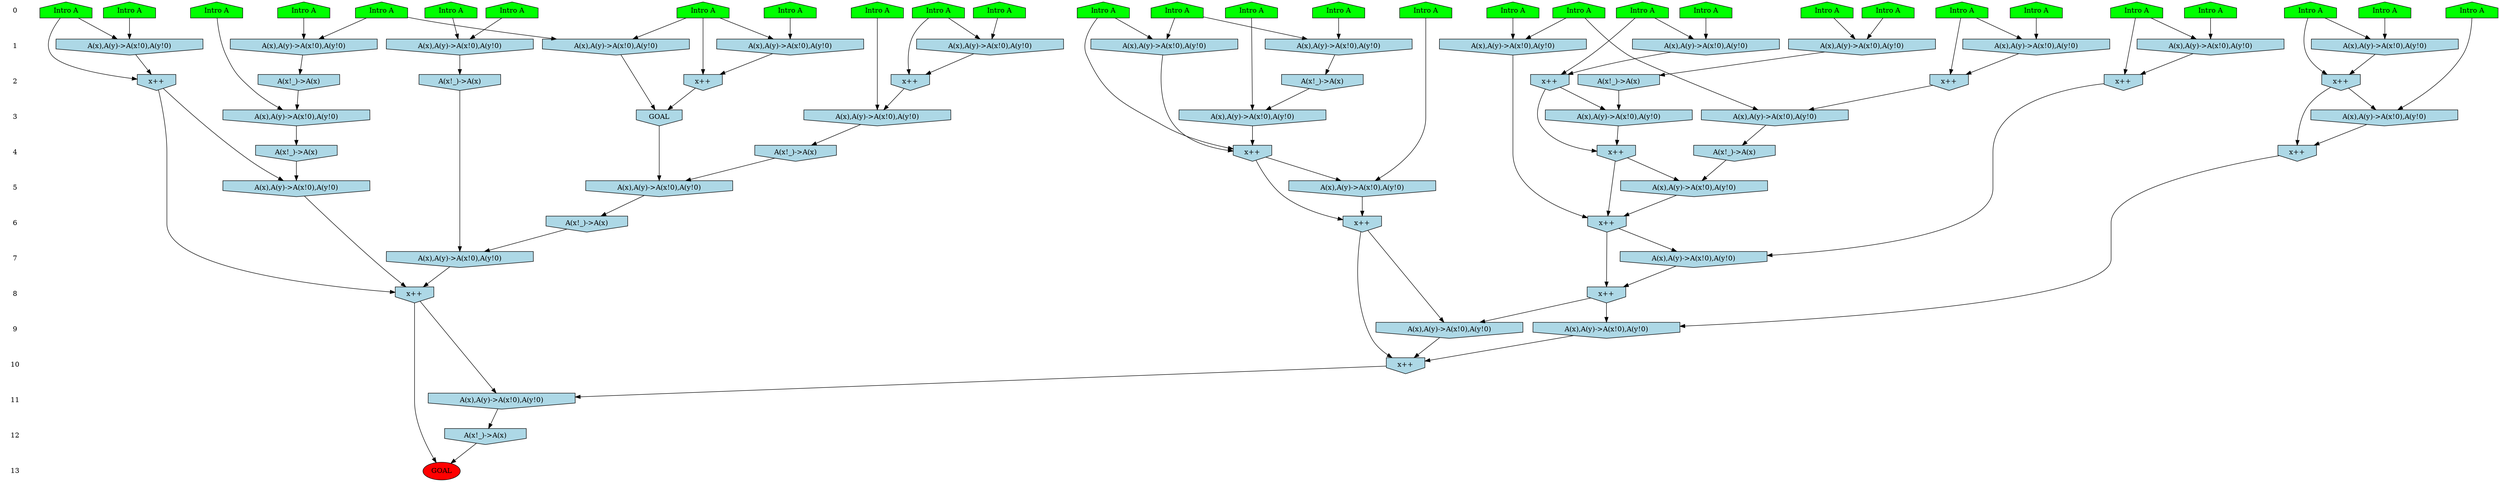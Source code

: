 /* Compression of 1 causal flows obtained in average at 2.887507E+00 t.u */
/* Compressed causal flows were: [917] */
digraph G{
 ranksep=.5 ; 
{ rank = same ; "0" [shape=plaintext] ; node_1 [label ="Intro A", shape=house, style=filled, fillcolor=green] ;
node_2 [label ="Intro A", shape=house, style=filled, fillcolor=green] ;
node_3 [label ="Intro A", shape=house, style=filled, fillcolor=green] ;
node_4 [label ="Intro A", shape=house, style=filled, fillcolor=green] ;
node_5 [label ="Intro A", shape=house, style=filled, fillcolor=green] ;
node_6 [label ="Intro A", shape=house, style=filled, fillcolor=green] ;
node_7 [label ="Intro A", shape=house, style=filled, fillcolor=green] ;
node_8 [label ="Intro A", shape=house, style=filled, fillcolor=green] ;
node_9 [label ="Intro A", shape=house, style=filled, fillcolor=green] ;
node_10 [label ="Intro A", shape=house, style=filled, fillcolor=green] ;
node_11 [label ="Intro A", shape=house, style=filled, fillcolor=green] ;
node_12 [label ="Intro A", shape=house, style=filled, fillcolor=green] ;
node_13 [label ="Intro A", shape=house, style=filled, fillcolor=green] ;
node_14 [label ="Intro A", shape=house, style=filled, fillcolor=green] ;
node_15 [label ="Intro A", shape=house, style=filled, fillcolor=green] ;
node_16 [label ="Intro A", shape=house, style=filled, fillcolor=green] ;
node_17 [label ="Intro A", shape=house, style=filled, fillcolor=green] ;
node_18 [label ="Intro A", shape=house, style=filled, fillcolor=green] ;
node_19 [label ="Intro A", shape=house, style=filled, fillcolor=green] ;
node_20 [label ="Intro A", shape=house, style=filled, fillcolor=green] ;
node_21 [label ="Intro A", shape=house, style=filled, fillcolor=green] ;
node_22 [label ="Intro A", shape=house, style=filled, fillcolor=green] ;
node_23 [label ="Intro A", shape=house, style=filled, fillcolor=green] ;
node_24 [label ="Intro A", shape=house, style=filled, fillcolor=green] ;
node_25 [label ="Intro A", shape=house, style=filled, fillcolor=green] ;
node_26 [label ="Intro A", shape=house, style=filled, fillcolor=green] ;
node_27 [label ="Intro A", shape=house, style=filled, fillcolor=green] ;
node_28 [label ="Intro A", shape=house, style=filled, fillcolor=green] ;
node_29 [label ="Intro A", shape=house, style=filled, fillcolor=green] ;
node_30 [label ="Intro A", shape=house, style=filled, fillcolor=green] ;
}
{ rank = same ; "1" [shape=plaintext] ; node_31 [label="A(x),A(y)->A(x!0),A(y!0)", shape=invhouse, style=filled, fillcolor = lightblue] ;
node_32 [label="A(x),A(y)->A(x!0),A(y!0)", shape=invhouse, style=filled, fillcolor = lightblue] ;
node_33 [label="A(x),A(y)->A(x!0),A(y!0)", shape=invhouse, style=filled, fillcolor = lightblue] ;
node_34 [label="A(x),A(y)->A(x!0),A(y!0)", shape=invhouse, style=filled, fillcolor = lightblue] ;
node_35 [label="A(x),A(y)->A(x!0),A(y!0)", shape=invhouse, style=filled, fillcolor = lightblue] ;
node_38 [label="A(x),A(y)->A(x!0),A(y!0)", shape=invhouse, style=filled, fillcolor = lightblue] ;
node_40 [label="A(x),A(y)->A(x!0),A(y!0)", shape=invhouse, style=filled, fillcolor = lightblue] ;
node_41 [label="A(x),A(y)->A(x!0),A(y!0)", shape=invhouse, style=filled, fillcolor = lightblue] ;
node_42 [label="A(x),A(y)->A(x!0),A(y!0)", shape=invhouse, style=filled, fillcolor = lightblue] ;
node_46 [label="A(x),A(y)->A(x!0),A(y!0)", shape=invhouse, style=filled, fillcolor = lightblue] ;
node_47 [label="A(x),A(y)->A(x!0),A(y!0)", shape=invhouse, style=filled, fillcolor = lightblue] ;
node_52 [label="A(x),A(y)->A(x!0),A(y!0)", shape=invhouse, style=filled, fillcolor = lightblue] ;
node_54 [label="A(x),A(y)->A(x!0),A(y!0)", shape=invhouse, style=filled, fillcolor = lightblue] ;
node_67 [label="A(x),A(y)->A(x!0),A(y!0)", shape=invhouse, style=filled, fillcolor = lightblue] ;
}
{ rank = same ; "2" [shape=plaintext] ; node_36 [label="x++", shape=invhouse, style=filled, fillcolor = lightblue] ;
node_37 [label="A(x!_)->A(x)", shape=invhouse, style=filled, fillcolor = lightblue] ;
node_39 [label="A(x!_)->A(x)", shape=invhouse, style=filled, fillcolor = lightblue] ;
node_43 [label="x++", shape=invhouse, style=filled, fillcolor = lightblue] ;
node_48 [label="x++", shape=invhouse, style=filled, fillcolor = lightblue] ;
node_49 [label="x++", shape=invhouse, style=filled, fillcolor = lightblue] ;
node_50 [label="A(x!_)->A(x)", shape=invhouse, style=filled, fillcolor = lightblue] ;
node_53 [label="x++", shape=invhouse, style=filled, fillcolor = lightblue] ;
node_58 [label="x++", shape=invhouse, style=filled, fillcolor = lightblue] ;
node_72 [label="x++", shape=invhouse, style=filled, fillcolor = lightblue] ;
node_78 [label="A(x!_)->A(x)", shape=invhouse, style=filled, fillcolor = lightblue] ;
}
{ rank = same ; "3" [shape=plaintext] ; node_44 [label="A(x),A(y)->A(x!0),A(y!0)", shape=invhouse, style=filled, fillcolor = lightblue] ;
node_45 [label="A(x),A(y)->A(x!0),A(y!0)", shape=invhouse, style=filled, fillcolor = lightblue] ;
node_51 [label="A(x),A(y)->A(x!0),A(y!0)", shape=invhouse, style=filled, fillcolor = lightblue] ;
node_55 [label="A(x),A(y)->A(x!0),A(y!0)", shape=invhouse, style=filled, fillcolor = lightblue] ;
node_56 [label="A(x),A(y)->A(x!0),A(y!0)", shape=invhouse, style=filled, fillcolor = lightblue] ;
node_61 [label="A(x),A(y)->A(x!0),A(y!0)", shape=invhouse, style=filled, fillcolor = lightblue] ;
node_62 [label="GOAL", shape=invhouse, style=filled, fillcolor = lightblue] ;
}
{ rank = same ; "4" [shape=plaintext] ; node_57 [label="A(x!_)->A(x)", shape=invhouse, style=filled, fillcolor = lightblue] ;
node_59 [label="x++", shape=invhouse, style=filled, fillcolor = lightblue] ;
node_60 [label="x++", shape=invhouse, style=filled, fillcolor = lightblue] ;
node_63 [label="A(x!_)->A(x)", shape=invhouse, style=filled, fillcolor = lightblue] ;
node_64 [label="x++", shape=invhouse, style=filled, fillcolor = lightblue] ;
node_66 [label="A(x!_)->A(x)", shape=invhouse, style=filled, fillcolor = lightblue] ;
}
{ rank = same ; "5" [shape=plaintext] ; node_65 [label="A(x),A(y)->A(x!0),A(y!0)", shape=invhouse, style=filled, fillcolor = lightblue] ;
node_71 [label="A(x),A(y)->A(x!0),A(y!0)", shape=invhouse, style=filled, fillcolor = lightblue] ;
node_74 [label="A(x),A(y)->A(x!0),A(y!0)", shape=invhouse, style=filled, fillcolor = lightblue] ;
node_80 [label="A(x),A(y)->A(x!0),A(y!0)", shape=invhouse, style=filled, fillcolor = lightblue] ;
}
{ rank = same ; "6" [shape=plaintext] ; node_68 [label="x++", shape=invhouse, style=filled, fillcolor = lightblue] ;
node_73 [label="x++", shape=invhouse, style=filled, fillcolor = lightblue] ;
node_76 [label="A(x!_)->A(x)", shape=invhouse, style=filled, fillcolor = lightblue] ;
}
{ rank = same ; "7" [shape=plaintext] ; node_69 [label="A(x),A(y)->A(x!0),A(y!0)", shape=invhouse, style=filled, fillcolor = lightblue] ;
node_81 [label="A(x),A(y)->A(x!0),A(y!0)", shape=invhouse, style=filled, fillcolor = lightblue] ;
}
{ rank = same ; "8" [shape=plaintext] ; node_70 [label="x++", shape=invhouse, style=filled, fillcolor = lightblue] ;
node_82 [label="x++", shape=invhouse, style=filled, fillcolor = lightblue] ;
}
{ rank = same ; "9" [shape=plaintext] ; node_75 [label="A(x),A(y)->A(x!0),A(y!0)", shape=invhouse, style=filled, fillcolor = lightblue] ;
node_77 [label="A(x),A(y)->A(x!0),A(y!0)", shape=invhouse, style=filled, fillcolor = lightblue] ;
}
{ rank = same ; "10" [shape=plaintext] ; node_79 [label="x++", shape=invhouse, style=filled, fillcolor = lightblue] ;
}
{ rank = same ; "11" [shape=plaintext] ; node_83 [label="A(x),A(y)->A(x!0),A(y!0)", shape=invhouse, style=filled, fillcolor = lightblue] ;
}
{ rank = same ; "12" [shape=plaintext] ; node_84 [label="A(x!_)->A(x)", shape=invhouse, style=filled, fillcolor = lightblue] ;
}
{ rank = same ; "13" [shape=plaintext] ; node_85 [label ="GOAL", style=filled, fillcolor=red] ;
}
"0" -> "1" [style="invis"]; 
"1" -> "2" [style="invis"]; 
"2" -> "3" [style="invis"]; 
"3" -> "4" [style="invis"]; 
"4" -> "5" [style="invis"]; 
"5" -> "6" [style="invis"]; 
"6" -> "7" [style="invis"]; 
"7" -> "8" [style="invis"]; 
"8" -> "9" [style="invis"]; 
"9" -> "10" [style="invis"]; 
"10" -> "11" [style="invis"]; 
"11" -> "12" [style="invis"]; 
"12" -> "13" [style="invis"]; 
node_3 -> node_31
node_9 -> node_31
node_17 -> node_32
node_29 -> node_32
node_14 -> node_33
node_18 -> node_33
node_12 -> node_34
node_24 -> node_34
node_5 -> node_35
node_20 -> node_35
node_12 -> node_36
node_34 -> node_36
node_33 -> node_37
node_2 -> node_38
node_25 -> node_38
node_35 -> node_39
node_4 -> node_40
node_14 -> node_40
node_13 -> node_41
node_30 -> node_41
node_11 -> node_42
node_22 -> node_42
node_29 -> node_43
node_32 -> node_43
node_6 -> node_44
node_39 -> node_44
node_16 -> node_45
node_36 -> node_45
node_16 -> node_46
node_23 -> node_46
node_8 -> node_47
node_19 -> node_47
node_22 -> node_48
node_42 -> node_48
node_30 -> node_49
node_41 -> node_49
node_31 -> node_50
node_7 -> node_51
node_49 -> node_51
node_21 -> node_52
node_27 -> node_52
node_2 -> node_53
node_38 -> node_53
node_5 -> node_54
node_22 -> node_54
node_50 -> node_55
node_53 -> node_55
node_15 -> node_56
node_37 -> node_56
node_45 -> node_57
node_21 -> node_58
node_52 -> node_58
node_4 -> node_59
node_40 -> node_59
node_56 -> node_59
node_49 -> node_60
node_51 -> node_60
node_28 -> node_61
node_58 -> node_61
node_48 -> node_62
node_54 -> node_62
node_44 -> node_63
node_53 -> node_64
node_55 -> node_64
node_57 -> node_65
node_64 -> node_65
node_61 -> node_66
node_10 -> node_67
node_26 -> node_67
node_46 -> node_68
node_64 -> node_68
node_65 -> node_68
node_43 -> node_69
node_68 -> node_69
node_68 -> node_70
node_69 -> node_70
node_1 -> node_71
node_59 -> node_71
node_10 -> node_72
node_67 -> node_72
node_59 -> node_73
node_71 -> node_73
node_62 -> node_74
node_66 -> node_74
node_70 -> node_75
node_73 -> node_75
node_74 -> node_76
node_60 -> node_77
node_70 -> node_77
node_47 -> node_78
node_73 -> node_79
node_75 -> node_79
node_77 -> node_79
node_63 -> node_80
node_72 -> node_80
node_76 -> node_81
node_78 -> node_81
node_72 -> node_82
node_80 -> node_82
node_81 -> node_82
node_79 -> node_83
node_82 -> node_83
node_83 -> node_84
node_82 -> node_85
node_84 -> node_85
}
/*
 Dot generation time: 0.000781
*/